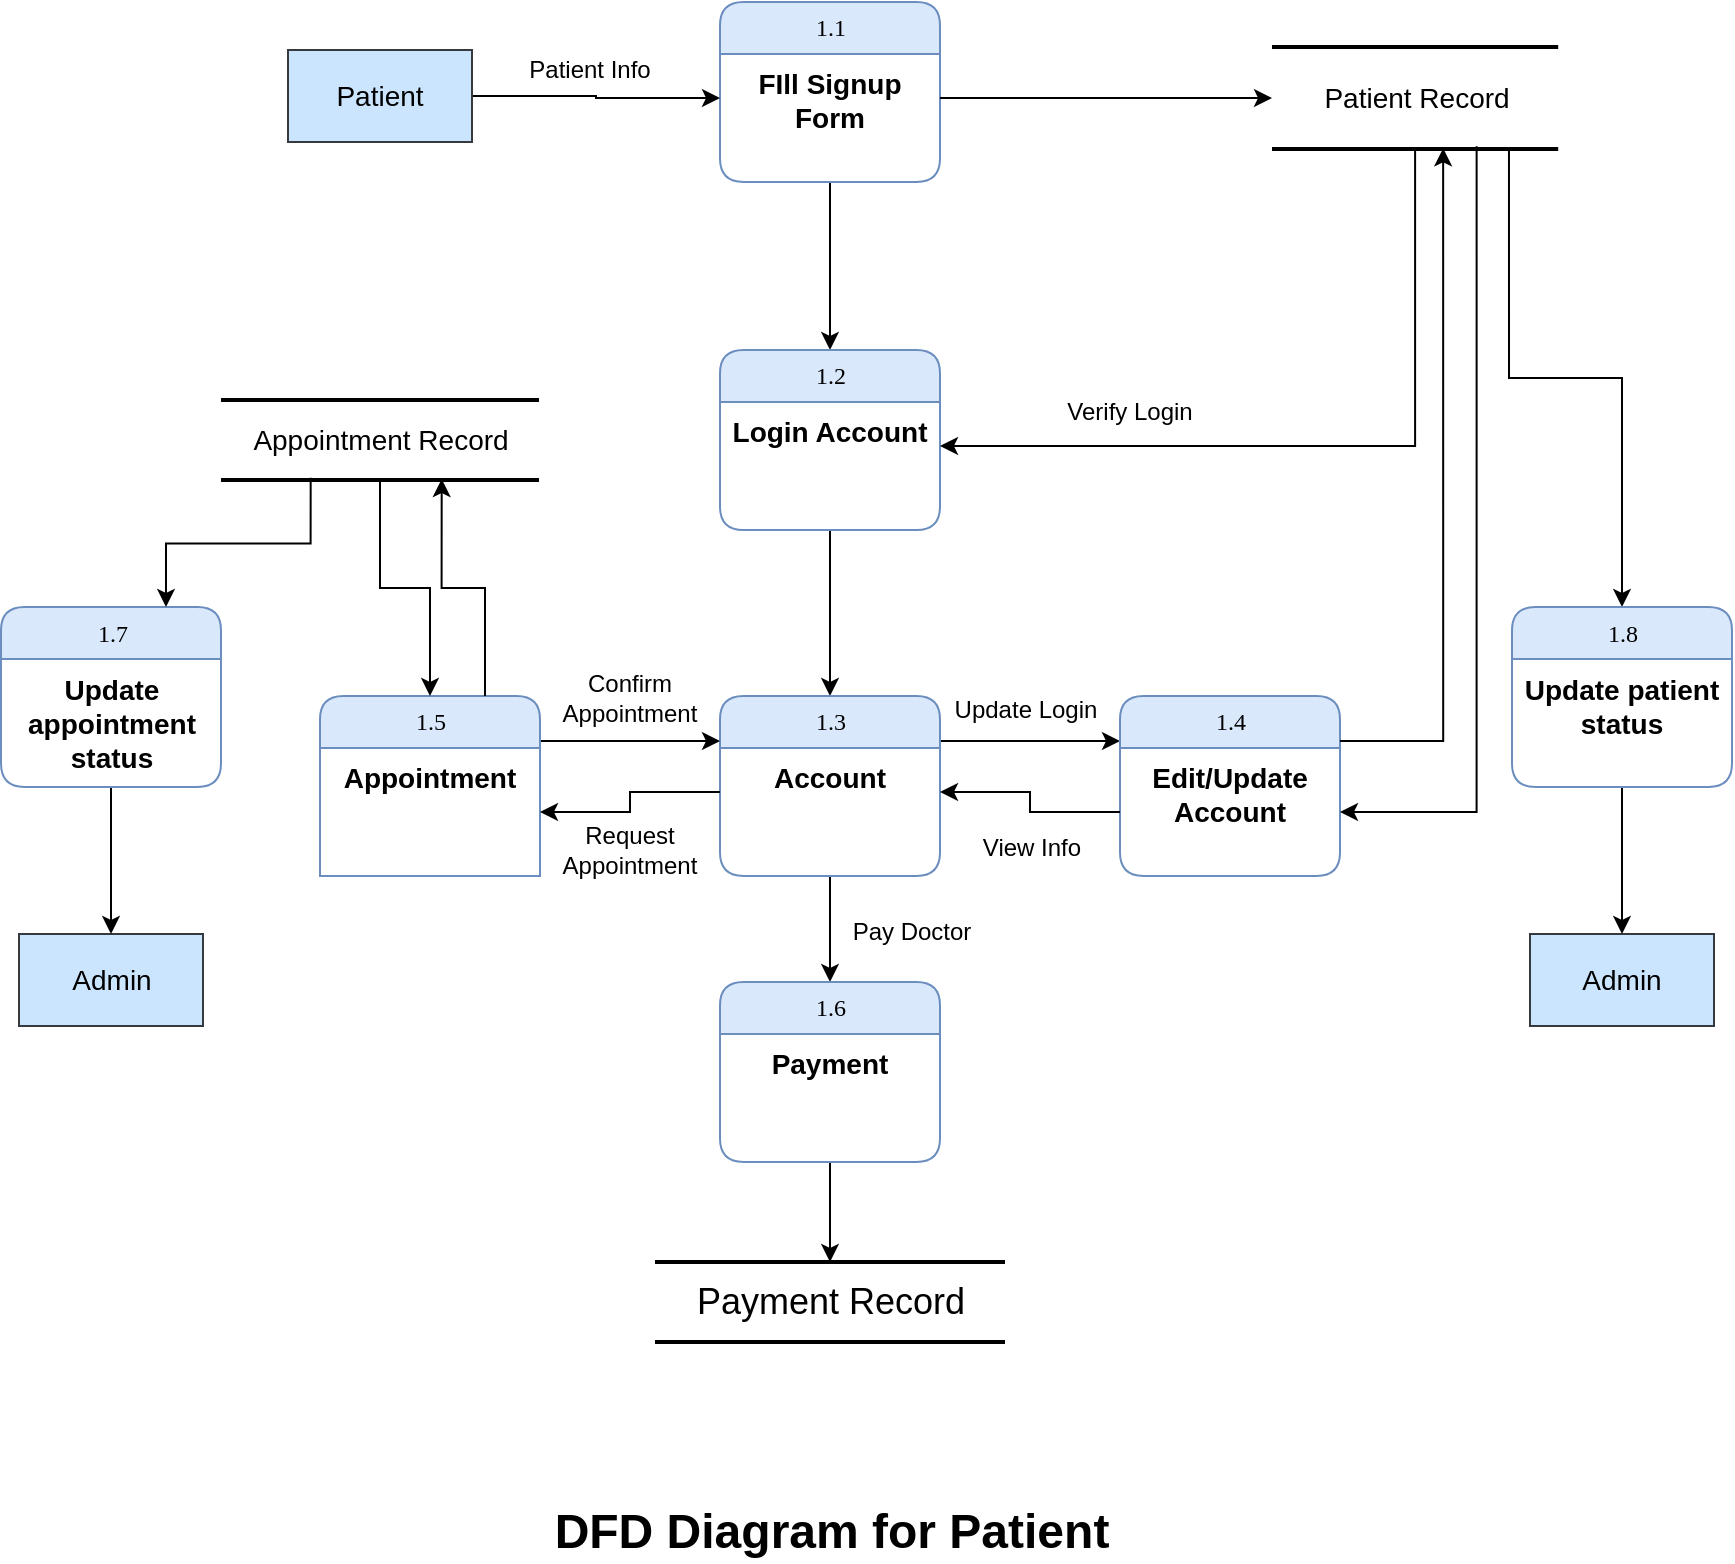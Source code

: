 <mxfile version="23.0.1" type="device" pages="2">
  <diagram name="Page-1" id="b520641d-4fe3-3701-9064-5fc419738815">
    <mxGraphModel dx="989" dy="1276" grid="1" gridSize="10" guides="1" tooltips="1" connect="1" arrows="1" fold="1" page="1" pageScale="1" pageWidth="1100" pageHeight="850" background="none" math="0" shadow="0">
      <root>
        <mxCell id="0" />
        <mxCell id="1" parent="0" />
        <mxCell id="BUxcxvhgxLQ51h7OhQjl-6" style="edgeStyle=orthogonalEdgeStyle;rounded=0;orthogonalLoop=1;jettySize=auto;html=1;exitX=0.5;exitY=1;exitDx=0;exitDy=0;" edge="1" parent="1" source="21ea969265ad0168-6" target="BUxcxvhgxLQ51h7OhQjl-3">
          <mxGeometry relative="1" as="geometry" />
        </mxCell>
        <mxCell id="21ea969265ad0168-6" value="1.1" style="swimlane;html=1;fontStyle=0;childLayout=stackLayout;horizontal=1;startSize=26;horizontalStack=0;resizeParent=1;resizeLast=0;collapsible=1;marginBottom=0;swimlaneFillColor=#ffffff;align=center;rounded=1;shadow=0;comic=0;labelBackgroundColor=none;strokeWidth=1;fontFamily=Verdana;fontSize=12;fillColor=#dae8fc;strokeColor=#6c8ebf;" parent="1" vertex="1">
          <mxGeometry x="474" y="50" width="110" height="90" as="geometry" />
        </mxCell>
        <mxCell id="21ea969265ad0168-8" value="&lt;b&gt;&lt;font style=&quot;font-size: 14px;&quot;&gt;FIll Signup Form&lt;/font&gt;&lt;/b&gt;" style="text;html=1;strokeColor=none;fillColor=none;spacingLeft=4;spacingRight=4;whiteSpace=wrap;overflow=hidden;rotatable=0;points=[[0,0.5],[1,0.5]];portConstraint=eastwest;align=center;" parent="21ea969265ad0168-6" vertex="1">
          <mxGeometry y="26" width="110" height="44" as="geometry" />
        </mxCell>
        <mxCell id="21ea969265ad0168-30" value="&lt;font face=&quot;Helvetica&quot; style=&quot;font-size: 14px;&quot;&gt;Patient Record&lt;/font&gt;" style="html=1;rounded=0;shadow=0;comic=0;labelBackgroundColor=none;strokeWidth=2;fontFamily=Verdana;fontSize=12;align=center;shape=mxgraph.ios7ui.horLines;" parent="1" vertex="1">
          <mxGeometry x="750" y="72.5" width="143.1" height="51" as="geometry" />
        </mxCell>
        <mxCell id="BUxcxvhgxLQ51h7OhQjl-2" style="edgeStyle=orthogonalEdgeStyle;rounded=0;orthogonalLoop=1;jettySize=auto;html=1;exitX=1;exitY=0.5;exitDx=0;exitDy=0;" edge="1" parent="1" source="BUxcxvhgxLQ51h7OhQjl-1" target="21ea969265ad0168-8">
          <mxGeometry relative="1" as="geometry" />
        </mxCell>
        <mxCell id="BUxcxvhgxLQ51h7OhQjl-1" value="&lt;font style=&quot;font-size: 14px;&quot;&gt;Patient&lt;/font&gt;" style="rounded=0;whiteSpace=wrap;html=1;fillColor=#cce5ff;strokeColor=#36393d;" vertex="1" parent="1">
          <mxGeometry x="258" y="74" width="92" height="46" as="geometry" />
        </mxCell>
        <mxCell id="BUxcxvhgxLQ51h7OhQjl-13" style="edgeStyle=orthogonalEdgeStyle;rounded=0;orthogonalLoop=1;jettySize=auto;html=1;" edge="1" parent="1" source="BUxcxvhgxLQ51h7OhQjl-3" target="BUxcxvhgxLQ51h7OhQjl-10">
          <mxGeometry relative="1" as="geometry" />
        </mxCell>
        <mxCell id="BUxcxvhgxLQ51h7OhQjl-3" value="1.2" style="swimlane;html=1;fontStyle=0;childLayout=stackLayout;horizontal=1;startSize=26;horizontalStack=0;resizeParent=1;resizeLast=0;collapsible=1;marginBottom=0;swimlaneFillColor=#ffffff;align=center;rounded=1;shadow=0;comic=0;labelBackgroundColor=none;strokeWidth=1;fontFamily=Verdana;fontSize=12;fillColor=#dae8fc;strokeColor=#6c8ebf;" vertex="1" parent="1">
          <mxGeometry x="474" y="224" width="110" height="90" as="geometry" />
        </mxCell>
        <mxCell id="BUxcxvhgxLQ51h7OhQjl-4" value="&lt;span style=&quot;font-size: 14px;&quot;&gt;&lt;b&gt;Login Account&lt;/b&gt;&lt;/span&gt;" style="text;html=1;strokeColor=none;fillColor=none;spacingLeft=4;spacingRight=4;whiteSpace=wrap;overflow=hidden;rotatable=0;points=[[0,0.5],[1,0.5]];portConstraint=eastwest;align=center;" vertex="1" parent="BUxcxvhgxLQ51h7OhQjl-3">
          <mxGeometry y="26" width="110" height="44" as="geometry" />
        </mxCell>
        <mxCell id="BUxcxvhgxLQ51h7OhQjl-8" style="edgeStyle=orthogonalEdgeStyle;rounded=0;orthogonalLoop=1;jettySize=auto;html=1;exitX=1;exitY=0.5;exitDx=0;exitDy=0;" edge="1" parent="1" source="21ea969265ad0168-8" target="21ea969265ad0168-30">
          <mxGeometry relative="1" as="geometry" />
        </mxCell>
        <mxCell id="BUxcxvhgxLQ51h7OhQjl-21" style="edgeStyle=orthogonalEdgeStyle;rounded=0;orthogonalLoop=1;jettySize=auto;html=1;exitX=1;exitY=0.25;exitDx=0;exitDy=0;entryX=0;entryY=0.25;entryDx=0;entryDy=0;" edge="1" parent="1" source="BUxcxvhgxLQ51h7OhQjl-10" target="BUxcxvhgxLQ51h7OhQjl-14">
          <mxGeometry relative="1" as="geometry" />
        </mxCell>
        <mxCell id="BUxcxvhgxLQ51h7OhQjl-39" style="edgeStyle=orthogonalEdgeStyle;rounded=0;orthogonalLoop=1;jettySize=auto;html=1;exitX=0.5;exitY=1;exitDx=0;exitDy=0;" edge="1" parent="1" source="BUxcxvhgxLQ51h7OhQjl-10" target="BUxcxvhgxLQ51h7OhQjl-36">
          <mxGeometry relative="1" as="geometry" />
        </mxCell>
        <mxCell id="BUxcxvhgxLQ51h7OhQjl-10" value="1.3" style="swimlane;html=1;fontStyle=0;childLayout=stackLayout;horizontal=1;startSize=26;horizontalStack=0;resizeParent=1;resizeLast=0;collapsible=1;marginBottom=0;swimlaneFillColor=#ffffff;align=center;rounded=1;shadow=0;comic=0;labelBackgroundColor=none;strokeWidth=1;fontFamily=Verdana;fontSize=12;fillColor=#dae8fc;strokeColor=#6c8ebf;" vertex="1" parent="1">
          <mxGeometry x="474" y="397" width="110" height="90" as="geometry" />
        </mxCell>
        <mxCell id="BUxcxvhgxLQ51h7OhQjl-11" value="&lt;span style=&quot;font-size: 14px;&quot;&gt;&lt;b&gt;Account&lt;/b&gt;&lt;/span&gt;" style="text;html=1;strokeColor=none;fillColor=none;spacingLeft=4;spacingRight=4;whiteSpace=wrap;overflow=hidden;rotatable=0;points=[[0,0.5],[1,0.5]];portConstraint=eastwest;align=center;" vertex="1" parent="BUxcxvhgxLQ51h7OhQjl-10">
          <mxGeometry y="26" width="110" height="44" as="geometry" />
        </mxCell>
        <mxCell id="BUxcxvhgxLQ51h7OhQjl-12" value="&lt;font style=&quot;font-size: 14px;&quot;&gt;Admin&lt;/font&gt;" style="rounded=0;whiteSpace=wrap;html=1;fillColor=#cce5ff;strokeColor=#36393d;" vertex="1" parent="1">
          <mxGeometry x="879" y="516" width="92" height="46" as="geometry" />
        </mxCell>
        <mxCell id="BUxcxvhgxLQ51h7OhQjl-14" value="1.4" style="swimlane;html=1;fontStyle=0;childLayout=stackLayout;horizontal=1;startSize=26;horizontalStack=0;resizeParent=1;resizeLast=0;collapsible=1;marginBottom=0;swimlaneFillColor=#ffffff;align=center;rounded=1;shadow=0;comic=0;labelBackgroundColor=none;strokeWidth=1;fontFamily=Verdana;fontSize=12;fillColor=#dae8fc;strokeColor=#6c8ebf;" vertex="1" parent="1">
          <mxGeometry x="674" y="397" width="110" height="90" as="geometry" />
        </mxCell>
        <mxCell id="BUxcxvhgxLQ51h7OhQjl-15" value="&lt;span style=&quot;font-size: 14px;&quot;&gt;&lt;b&gt;Edit/Update&lt;br&gt;Account&lt;br&gt;&lt;/b&gt;&lt;/span&gt;" style="text;html=1;strokeColor=none;fillColor=none;spacingLeft=4;spacingRight=4;whiteSpace=wrap;overflow=hidden;rotatable=0;points=[[0,0.5],[1,0.5]];portConstraint=eastwest;align=center;" vertex="1" parent="BUxcxvhgxLQ51h7OhQjl-14">
          <mxGeometry y="26" width="110" height="64" as="geometry" />
        </mxCell>
        <mxCell id="BUxcxvhgxLQ51h7OhQjl-22" style="edgeStyle=orthogonalEdgeStyle;rounded=0;orthogonalLoop=1;jettySize=auto;html=1;exitX=0;exitY=0.5;exitDx=0;exitDy=0;entryX=1;entryY=0.5;entryDx=0;entryDy=0;" edge="1" parent="1" source="BUxcxvhgxLQ51h7OhQjl-15" target="BUxcxvhgxLQ51h7OhQjl-11">
          <mxGeometry relative="1" as="geometry" />
        </mxCell>
        <mxCell id="BUxcxvhgxLQ51h7OhQjl-9" style="edgeStyle=orthogonalEdgeStyle;rounded=0;orthogonalLoop=1;jettySize=auto;html=1;entryX=1;entryY=0.5;entryDx=0;entryDy=0;" edge="1" parent="1" source="21ea969265ad0168-30" target="BUxcxvhgxLQ51h7OhQjl-4">
          <mxGeometry relative="1" as="geometry" />
        </mxCell>
        <mxCell id="BUxcxvhgxLQ51h7OhQjl-23" style="edgeStyle=orthogonalEdgeStyle;rounded=0;orthogonalLoop=1;jettySize=auto;html=1;exitX=1;exitY=0.25;exitDx=0;exitDy=0;entryX=0.598;entryY=0.993;entryDx=0;entryDy=0;entryPerimeter=0;" edge="1" parent="1" source="BUxcxvhgxLQ51h7OhQjl-14" target="21ea969265ad0168-30">
          <mxGeometry relative="1" as="geometry" />
        </mxCell>
        <mxCell id="BUxcxvhgxLQ51h7OhQjl-25" style="edgeStyle=orthogonalEdgeStyle;rounded=0;orthogonalLoop=1;jettySize=auto;html=1;exitX=0.715;exitY=0.973;exitDx=0;exitDy=0;exitPerimeter=0;" edge="1" parent="1" source="21ea969265ad0168-30" target="BUxcxvhgxLQ51h7OhQjl-15">
          <mxGeometry relative="1" as="geometry" />
        </mxCell>
        <mxCell id="BUxcxvhgxLQ51h7OhQjl-28" style="edgeStyle=orthogonalEdgeStyle;rounded=0;orthogonalLoop=1;jettySize=auto;html=1;exitX=1;exitY=0.25;exitDx=0;exitDy=0;entryX=0;entryY=0.25;entryDx=0;entryDy=0;" edge="1" parent="1" source="BUxcxvhgxLQ51h7OhQjl-26" target="BUxcxvhgxLQ51h7OhQjl-10">
          <mxGeometry relative="1" as="geometry" />
        </mxCell>
        <mxCell id="BUxcxvhgxLQ51h7OhQjl-26" value="1.5" style="swimlane;html=1;fontStyle=0;childLayout=stackLayout;horizontal=1;startSize=26;horizontalStack=0;resizeParent=1;resizeLast=0;collapsible=1;marginBottom=0;swimlaneFillColor=#ffffff;align=center;rounded=1;shadow=0;comic=0;labelBackgroundColor=none;strokeWidth=1;fontFamily=Verdana;fontSize=12;fillColor=#dae8fc;strokeColor=#6c8ebf;" vertex="1" parent="1">
          <mxGeometry x="274" y="397" width="110" height="90" as="geometry" />
        </mxCell>
        <mxCell id="BUxcxvhgxLQ51h7OhQjl-27" value="&lt;span style=&quot;font-size: 14px;&quot;&gt;&lt;b&gt;Appointment&lt;br&gt;&lt;/b&gt;&lt;/span&gt;" style="text;html=1;spacingLeft=4;spacingRight=4;whiteSpace=wrap;overflow=hidden;rotatable=0;points=[[0,0.5],[1,0.5]];portConstraint=eastwest;align=center;fillColor=#FFFFFF;strokeColor=#6c8ebf;" vertex="1" parent="BUxcxvhgxLQ51h7OhQjl-26">
          <mxGeometry y="26" width="110" height="64" as="geometry" />
        </mxCell>
        <mxCell id="BUxcxvhgxLQ51h7OhQjl-30" style="edgeStyle=orthogonalEdgeStyle;rounded=0;orthogonalLoop=1;jettySize=auto;html=1;" edge="1" parent="1" source="BUxcxvhgxLQ51h7OhQjl-11" target="BUxcxvhgxLQ51h7OhQjl-27">
          <mxGeometry relative="1" as="geometry" />
        </mxCell>
        <mxCell id="BUxcxvhgxLQ51h7OhQjl-33" style="edgeStyle=orthogonalEdgeStyle;rounded=0;orthogonalLoop=1;jettySize=auto;html=1;entryX=0.5;entryY=0;entryDx=0;entryDy=0;" edge="1" parent="1" source="BUxcxvhgxLQ51h7OhQjl-31" target="BUxcxvhgxLQ51h7OhQjl-26">
          <mxGeometry relative="1" as="geometry" />
        </mxCell>
        <mxCell id="BUxcxvhgxLQ51h7OhQjl-31" value="&lt;font face=&quot;Helvetica&quot; style=&quot;font-size: 14px;&quot;&gt;Appointment Record&lt;/font&gt;" style="html=1;rounded=0;shadow=0;comic=0;labelBackgroundColor=none;strokeWidth=2;fontFamily=Verdana;fontSize=12;align=center;shape=mxgraph.ios7ui.horLines;" vertex="1" parent="1">
          <mxGeometry x="224.5" y="249" width="159" height="40" as="geometry" />
        </mxCell>
        <mxCell id="BUxcxvhgxLQ51h7OhQjl-32" style="edgeStyle=orthogonalEdgeStyle;rounded=0;orthogonalLoop=1;jettySize=auto;html=1;exitX=0.75;exitY=0;exitDx=0;exitDy=0;entryX=0.694;entryY=0.988;entryDx=0;entryDy=0;entryPerimeter=0;" edge="1" parent="1" source="BUxcxvhgxLQ51h7OhQjl-26" target="BUxcxvhgxLQ51h7OhQjl-31">
          <mxGeometry relative="1" as="geometry" />
        </mxCell>
        <mxCell id="BUxcxvhgxLQ51h7OhQjl-34" value="&lt;font style=&quot;font-size: 14px;&quot;&gt;Admin&lt;/font&gt;" style="rounded=0;whiteSpace=wrap;html=1;fillColor=#cce5ff;strokeColor=#36393d;" vertex="1" parent="1">
          <mxGeometry x="123.5" y="516" width="92" height="46" as="geometry" />
        </mxCell>
        <mxCell id="BUxcxvhgxLQ51h7OhQjl-41" style="edgeStyle=orthogonalEdgeStyle;rounded=0;orthogonalLoop=1;jettySize=auto;html=1;" edge="1" parent="1" source="BUxcxvhgxLQ51h7OhQjl-36" target="BUxcxvhgxLQ51h7OhQjl-40">
          <mxGeometry relative="1" as="geometry" />
        </mxCell>
        <mxCell id="BUxcxvhgxLQ51h7OhQjl-36" value="1.6" style="swimlane;html=1;fontStyle=0;childLayout=stackLayout;horizontal=1;startSize=26;horizontalStack=0;resizeParent=1;resizeLast=0;collapsible=1;marginBottom=0;swimlaneFillColor=#ffffff;align=center;rounded=1;shadow=0;comic=0;labelBackgroundColor=none;strokeWidth=1;fontFamily=Verdana;fontSize=12;fillColor=#dae8fc;strokeColor=#6c8ebf;" vertex="1" parent="1">
          <mxGeometry x="474" y="540" width="110" height="90" as="geometry" />
        </mxCell>
        <mxCell id="BUxcxvhgxLQ51h7OhQjl-37" value="&lt;span style=&quot;font-size: 14px;&quot;&gt;&lt;b&gt;Payment&lt;br&gt;&lt;/b&gt;&lt;/span&gt;" style="text;html=1;strokeColor=none;fillColor=none;spacingLeft=4;spacingRight=4;whiteSpace=wrap;overflow=hidden;rotatable=0;points=[[0,0.5],[1,0.5]];portConstraint=eastwest;align=center;" vertex="1" parent="BUxcxvhgxLQ51h7OhQjl-36">
          <mxGeometry y="26" width="110" height="34" as="geometry" />
        </mxCell>
        <mxCell id="BUxcxvhgxLQ51h7OhQjl-40" value="&lt;font face=&quot;Helvetica&quot; style=&quot;font-size: 18px;&quot;&gt;Payment Record&lt;/font&gt;" style="html=1;rounded=0;shadow=0;comic=0;labelBackgroundColor=none;strokeWidth=2;fontFamily=Verdana;fontSize=12;align=center;shape=mxgraph.ios7ui.horLines;" vertex="1" parent="1">
          <mxGeometry x="441.5" y="680" width="175" height="40" as="geometry" />
        </mxCell>
        <mxCell id="BUxcxvhgxLQ51h7OhQjl-42" value="Patient Info" style="text;html=1;strokeColor=none;fillColor=none;align=center;verticalAlign=middle;whiteSpace=wrap;rounded=0;" vertex="1" parent="1">
          <mxGeometry x="369" y="69" width="80" height="30" as="geometry" />
        </mxCell>
        <mxCell id="BUxcxvhgxLQ51h7OhQjl-43" value="Verify Login" style="text;html=1;strokeColor=none;fillColor=none;align=center;verticalAlign=middle;whiteSpace=wrap;rounded=0;" vertex="1" parent="1">
          <mxGeometry x="639" y="240" width="80" height="30" as="geometry" />
        </mxCell>
        <mxCell id="BUxcxvhgxLQ51h7OhQjl-44" value="Update Login" style="text;html=1;strokeColor=none;fillColor=none;align=center;verticalAlign=middle;whiteSpace=wrap;rounded=0;" vertex="1" parent="1">
          <mxGeometry x="587" y="389" width="80" height="30" as="geometry" />
        </mxCell>
        <mxCell id="BUxcxvhgxLQ51h7OhQjl-45" value="View Info" style="text;html=1;strokeColor=none;fillColor=none;align=center;verticalAlign=middle;whiteSpace=wrap;rounded=0;" vertex="1" parent="1">
          <mxGeometry x="590" y="458" width="80" height="30" as="geometry" />
        </mxCell>
        <mxCell id="BUxcxvhgxLQ51h7OhQjl-46" value="Request&lt;br&gt;Appointment" style="text;html=1;strokeColor=none;fillColor=none;align=center;verticalAlign=middle;whiteSpace=wrap;rounded=0;" vertex="1" parent="1">
          <mxGeometry x="389" y="459" width="80" height="29" as="geometry" />
        </mxCell>
        <mxCell id="BUxcxvhgxLQ51h7OhQjl-47" value="Confirm&lt;br&gt;Appointment" style="text;html=1;strokeColor=none;fillColor=none;align=center;verticalAlign=middle;whiteSpace=wrap;rounded=0;" vertex="1" parent="1">
          <mxGeometry x="389" y="383" width="80" height="29" as="geometry" />
        </mxCell>
        <mxCell id="BUxcxvhgxLQ51h7OhQjl-48" value="Pay Doctor" style="text;html=1;strokeColor=none;fillColor=none;align=center;verticalAlign=middle;whiteSpace=wrap;rounded=0;" vertex="1" parent="1">
          <mxGeometry x="530" y="500" width="80" height="29" as="geometry" />
        </mxCell>
        <mxCell id="BUxcxvhgxLQ51h7OhQjl-49" value="&lt;font style=&quot;font-size: 24px;&quot;&gt;&lt;b style=&quot;&quot;&gt;DFD Diagram for Patient&lt;/b&gt;&lt;/font&gt;" style="text;html=1;strokeColor=none;fillColor=none;align=center;verticalAlign=middle;whiteSpace=wrap;rounded=0;" vertex="1" parent="1">
          <mxGeometry x="390" y="800" width="280" height="30" as="geometry" />
        </mxCell>
        <mxCell id="BUxcxvhgxLQ51h7OhQjl-53" style="edgeStyle=orthogonalEdgeStyle;rounded=0;orthogonalLoop=1;jettySize=auto;html=1;entryX=0.5;entryY=0;entryDx=0;entryDy=0;" edge="1" parent="1" source="BUxcxvhgxLQ51h7OhQjl-50" target="BUxcxvhgxLQ51h7OhQjl-34">
          <mxGeometry relative="1" as="geometry" />
        </mxCell>
        <mxCell id="BUxcxvhgxLQ51h7OhQjl-50" value="1.7" style="swimlane;html=1;fontStyle=0;childLayout=stackLayout;horizontal=1;startSize=26;horizontalStack=0;resizeParent=1;resizeLast=0;collapsible=1;marginBottom=0;swimlaneFillColor=#ffffff;align=center;rounded=1;shadow=0;comic=0;labelBackgroundColor=none;strokeWidth=1;fontFamily=Verdana;fontSize=12;fillColor=#dae8fc;strokeColor=#6c8ebf;" vertex="1" parent="1">
          <mxGeometry x="114.5" y="352.5" width="110" height="90" as="geometry" />
        </mxCell>
        <mxCell id="BUxcxvhgxLQ51h7OhQjl-51" value="&lt;span style=&quot;font-size: 14px;&quot;&gt;&lt;b&gt;Update appointment status&lt;br&gt;&lt;/b&gt;&lt;/span&gt;" style="text;html=1;strokeColor=none;fillColor=none;spacingLeft=4;spacingRight=4;whiteSpace=wrap;overflow=hidden;rotatable=0;points=[[0,0.5],[1,0.5]];portConstraint=eastwest;align=center;" vertex="1" parent="BUxcxvhgxLQ51h7OhQjl-50">
          <mxGeometry y="26" width="110" height="54" as="geometry" />
        </mxCell>
        <mxCell id="BUxcxvhgxLQ51h7OhQjl-52" style="edgeStyle=orthogonalEdgeStyle;rounded=0;orthogonalLoop=1;jettySize=auto;html=1;exitX=0.282;exitY=0.971;exitDx=0;exitDy=0;entryX=0.75;entryY=0;entryDx=0;entryDy=0;exitPerimeter=0;" edge="1" parent="1" source="BUxcxvhgxLQ51h7OhQjl-31" target="BUxcxvhgxLQ51h7OhQjl-50">
          <mxGeometry relative="1" as="geometry" />
        </mxCell>
        <mxCell id="BUxcxvhgxLQ51h7OhQjl-56" value="" style="edgeStyle=orthogonalEdgeStyle;rounded=0;orthogonalLoop=1;jettySize=auto;html=1;exitX=0.828;exitY=1.001;exitDx=0;exitDy=0;exitPerimeter=0;" edge="1" parent="1" source="21ea969265ad0168-30" target="BUxcxvhgxLQ51h7OhQjl-54">
          <mxGeometry relative="1" as="geometry">
            <mxPoint x="868" y="124" as="sourcePoint" />
            <mxPoint x="895" y="516" as="targetPoint" />
          </mxGeometry>
        </mxCell>
        <mxCell id="BUxcxvhgxLQ51h7OhQjl-57" style="edgeStyle=orthogonalEdgeStyle;rounded=0;orthogonalLoop=1;jettySize=auto;html=1;entryX=0.5;entryY=0;entryDx=0;entryDy=0;" edge="1" parent="1" source="BUxcxvhgxLQ51h7OhQjl-54" target="BUxcxvhgxLQ51h7OhQjl-12">
          <mxGeometry relative="1" as="geometry" />
        </mxCell>
        <mxCell id="BUxcxvhgxLQ51h7OhQjl-54" value="1.8" style="swimlane;html=1;fontStyle=0;childLayout=stackLayout;horizontal=1;startSize=26;horizontalStack=0;resizeParent=1;resizeLast=0;collapsible=1;marginBottom=0;swimlaneFillColor=#ffffff;align=center;rounded=1;shadow=0;comic=0;labelBackgroundColor=none;strokeWidth=1;fontFamily=Verdana;fontSize=12;fillColor=#dae8fc;strokeColor=#6c8ebf;" vertex="1" parent="1">
          <mxGeometry x="870" y="352.5" width="110" height="90" as="geometry" />
        </mxCell>
        <mxCell id="BUxcxvhgxLQ51h7OhQjl-55" value="&lt;span style=&quot;font-size: 14px;&quot;&gt;&lt;b&gt;Update patient status&lt;br&gt;&lt;/b&gt;&lt;/span&gt;" style="text;html=1;strokeColor=none;fillColor=none;spacingLeft=4;spacingRight=4;whiteSpace=wrap;overflow=hidden;rotatable=0;points=[[0,0.5],[1,0.5]];portConstraint=eastwest;align=center;" vertex="1" parent="BUxcxvhgxLQ51h7OhQjl-54">
          <mxGeometry y="26" width="110" height="54" as="geometry" />
        </mxCell>
      </root>
    </mxGraphModel>
  </diagram>
  <diagram id="jU0u2yFOS1s0FVs4eJQr" name="Page-2">
    <mxGraphModel dx="1370" dy="1148" grid="1" gridSize="10" guides="1" tooltips="1" connect="1" arrows="1" fold="1" page="1" pageScale="1" pageWidth="1100" pageHeight="850" math="0" shadow="0">
      <root>
        <mxCell id="0" />
        <mxCell id="1" parent="0" />
        <mxCell id="prlREoOOM4LnNE4nV9ip-1" style="edgeStyle=orthogonalEdgeStyle;rounded=0;orthogonalLoop=1;jettySize=auto;html=1;exitX=0.5;exitY=1;exitDx=0;exitDy=0;" edge="1" parent="1" source="prlREoOOM4LnNE4nV9ip-2" target="prlREoOOM4LnNE4nV9ip-8">
          <mxGeometry relative="1" as="geometry" />
        </mxCell>
        <mxCell id="prlREoOOM4LnNE4nV9ip-2" value="1.1" style="swimlane;html=1;fontStyle=0;childLayout=stackLayout;horizontal=1;startSize=26;fillColor=#dae8fc;horizontalStack=0;resizeParent=1;resizeLast=0;collapsible=1;marginBottom=0;swimlaneFillColor=#ffffff;align=center;rounded=1;shadow=0;comic=0;labelBackgroundColor=none;strokeWidth=1;fontFamily=Verdana;fontSize=12;strokeColor=#6c8ebf;" vertex="1" parent="1">
          <mxGeometry x="474" y="50" width="110" height="90" as="geometry" />
        </mxCell>
        <mxCell id="prlREoOOM4LnNE4nV9ip-3" value="&lt;b&gt;&lt;font style=&quot;font-size: 14px;&quot;&gt;FIll Signup Form&lt;/font&gt;&lt;/b&gt;" style="text;html=1;strokeColor=none;fillColor=none;spacingLeft=4;spacingRight=4;whiteSpace=wrap;overflow=hidden;rotatable=0;points=[[0,0.5],[1,0.5]];portConstraint=eastwest;align=center;" vertex="1" parent="prlREoOOM4LnNE4nV9ip-2">
          <mxGeometry y="26" width="110" height="44" as="geometry" />
        </mxCell>
        <mxCell id="prlREoOOM4LnNE4nV9ip-4" value="&lt;font face=&quot;Helvetica&quot; style=&quot;font-size: 14px;&quot;&gt;Doctor Record&lt;/font&gt;" style="html=1;rounded=0;shadow=0;comic=0;labelBackgroundColor=none;strokeWidth=2;fontFamily=Verdana;fontSize=12;align=center;shape=mxgraph.ios7ui.horLines;" vertex="1" parent="1">
          <mxGeometry x="750" y="72.5" width="143.1" height="51" as="geometry" />
        </mxCell>
        <mxCell id="prlREoOOM4LnNE4nV9ip-5" style="edgeStyle=orthogonalEdgeStyle;rounded=0;orthogonalLoop=1;jettySize=auto;html=1;exitX=1;exitY=0.5;exitDx=0;exitDy=0;" edge="1" parent="1" source="prlREoOOM4LnNE4nV9ip-6" target="prlREoOOM4LnNE4nV9ip-3">
          <mxGeometry relative="1" as="geometry" />
        </mxCell>
        <mxCell id="prlREoOOM4LnNE4nV9ip-6" value="&lt;font style=&quot;font-size: 14px;&quot;&gt;Doctor&lt;/font&gt;" style="rounded=0;whiteSpace=wrap;html=1;fillColor=#cce5ff;strokeColor=#36393d;" vertex="1" parent="1">
          <mxGeometry x="258" y="74" width="92" height="46" as="geometry" />
        </mxCell>
        <mxCell id="prlREoOOM4LnNE4nV9ip-7" style="edgeStyle=orthogonalEdgeStyle;rounded=0;orthogonalLoop=1;jettySize=auto;html=1;" edge="1" parent="1" source="prlREoOOM4LnNE4nV9ip-8" target="prlREoOOM4LnNE4nV9ip-13">
          <mxGeometry relative="1" as="geometry" />
        </mxCell>
        <mxCell id="prlREoOOM4LnNE4nV9ip-8" value="1.2" style="swimlane;html=1;fontStyle=0;childLayout=stackLayout;horizontal=1;startSize=26;fillColor=#dae8fc;horizontalStack=0;resizeParent=1;resizeLast=0;collapsible=1;marginBottom=0;swimlaneFillColor=#ffffff;align=center;rounded=1;shadow=0;comic=0;labelBackgroundColor=none;strokeWidth=1;fontFamily=Verdana;fontSize=12;strokeColor=#6c8ebf;" vertex="1" parent="1">
          <mxGeometry x="474" y="224" width="110" height="90" as="geometry" />
        </mxCell>
        <mxCell id="prlREoOOM4LnNE4nV9ip-9" value="&lt;span style=&quot;font-size: 14px;&quot;&gt;&lt;b&gt;Login Account&lt;/b&gt;&lt;/span&gt;" style="text;html=1;strokeColor=none;fillColor=none;spacingLeft=4;spacingRight=4;whiteSpace=wrap;overflow=hidden;rotatable=0;points=[[0,0.5],[1,0.5]];portConstraint=eastwest;align=center;" vertex="1" parent="prlREoOOM4LnNE4nV9ip-8">
          <mxGeometry y="26" width="110" height="44" as="geometry" />
        </mxCell>
        <mxCell id="prlREoOOM4LnNE4nV9ip-10" style="edgeStyle=orthogonalEdgeStyle;rounded=0;orthogonalLoop=1;jettySize=auto;html=1;exitX=1;exitY=0.5;exitDx=0;exitDy=0;" edge="1" parent="1" source="prlREoOOM4LnNE4nV9ip-3" target="prlREoOOM4LnNE4nV9ip-4">
          <mxGeometry relative="1" as="geometry" />
        </mxCell>
        <mxCell id="prlREoOOM4LnNE4nV9ip-11" style="edgeStyle=orthogonalEdgeStyle;rounded=0;orthogonalLoop=1;jettySize=auto;html=1;exitX=1;exitY=0.25;exitDx=0;exitDy=0;entryX=0;entryY=0.25;entryDx=0;entryDy=0;" edge="1" parent="1" source="prlREoOOM4LnNE4nV9ip-13" target="prlREoOOM4LnNE4nV9ip-16">
          <mxGeometry relative="1" as="geometry" />
        </mxCell>
        <mxCell id="prlREoOOM4LnNE4nV9ip-13" value="1.3" style="swimlane;html=1;fontStyle=0;childLayout=stackLayout;horizontal=1;startSize=26;fillColor=#dae8fc;horizontalStack=0;resizeParent=1;resizeLast=0;collapsible=1;marginBottom=0;swimlaneFillColor=#ffffff;align=center;rounded=1;shadow=0;comic=0;labelBackgroundColor=none;strokeWidth=1;fontFamily=Verdana;fontSize=12;strokeColor=#6c8ebf;" vertex="1" parent="1">
          <mxGeometry x="474" y="397" width="110" height="90" as="geometry" />
        </mxCell>
        <mxCell id="prlREoOOM4LnNE4nV9ip-14" value="&lt;span style=&quot;font-size: 14px;&quot;&gt;&lt;b&gt;Account&lt;/b&gt;&lt;/span&gt;" style="text;html=1;strokeColor=none;fillColor=none;spacingLeft=4;spacingRight=4;whiteSpace=wrap;overflow=hidden;rotatable=0;points=[[0,0.5],[1,0.5]];portConstraint=eastwest;align=center;" vertex="1" parent="prlREoOOM4LnNE4nV9ip-13">
          <mxGeometry y="26" width="110" height="44" as="geometry" />
        </mxCell>
        <mxCell id="prlREoOOM4LnNE4nV9ip-15" value="&lt;font style=&quot;font-size: 14px;&quot;&gt;Admin&lt;/font&gt;" style="rounded=0;whiteSpace=wrap;html=1;fillColor=#cce5ff;strokeColor=#36393d;" vertex="1" parent="1">
          <mxGeometry x="879" y="516" width="92" height="46" as="geometry" />
        </mxCell>
        <mxCell id="prlREoOOM4LnNE4nV9ip-16" value="1.4" style="swimlane;html=1;fontStyle=0;childLayout=stackLayout;horizontal=1;startSize=26;fillColor=#dae8fc;horizontalStack=0;resizeParent=1;resizeLast=0;collapsible=1;marginBottom=0;swimlaneFillColor=#ffffff;align=center;rounded=1;shadow=0;comic=0;labelBackgroundColor=none;strokeWidth=1;fontFamily=Verdana;fontSize=12;strokeColor=#6c8ebf;" vertex="1" parent="1">
          <mxGeometry x="674" y="397" width="110" height="90" as="geometry" />
        </mxCell>
        <mxCell id="prlREoOOM4LnNE4nV9ip-17" value="&lt;span style=&quot;font-size: 14px;&quot;&gt;&lt;b&gt;Edit/Update&lt;br&gt;Account&lt;br&gt;&lt;/b&gt;&lt;/span&gt;" style="text;html=1;strokeColor=#6c8ebf;fillColor=#FFFFFF;spacingLeft=4;spacingRight=4;whiteSpace=wrap;overflow=hidden;rotatable=0;points=[[0,0.5],[1,0.5]];portConstraint=eastwest;align=center;" vertex="1" parent="prlREoOOM4LnNE4nV9ip-16">
          <mxGeometry y="26" width="110" height="64" as="geometry" />
        </mxCell>
        <mxCell id="prlREoOOM4LnNE4nV9ip-18" style="edgeStyle=orthogonalEdgeStyle;rounded=0;orthogonalLoop=1;jettySize=auto;html=1;exitX=0;exitY=0.5;exitDx=0;exitDy=0;entryX=1;entryY=0.5;entryDx=0;entryDy=0;" edge="1" parent="1" source="prlREoOOM4LnNE4nV9ip-17" target="prlREoOOM4LnNE4nV9ip-14">
          <mxGeometry relative="1" as="geometry" />
        </mxCell>
        <mxCell id="prlREoOOM4LnNE4nV9ip-19" style="edgeStyle=orthogonalEdgeStyle;rounded=0;orthogonalLoop=1;jettySize=auto;html=1;entryX=1;entryY=0.5;entryDx=0;entryDy=0;" edge="1" parent="1" source="prlREoOOM4LnNE4nV9ip-4" target="prlREoOOM4LnNE4nV9ip-9">
          <mxGeometry relative="1" as="geometry" />
        </mxCell>
        <mxCell id="prlREoOOM4LnNE4nV9ip-20" style="edgeStyle=orthogonalEdgeStyle;rounded=0;orthogonalLoop=1;jettySize=auto;html=1;exitX=1;exitY=0.25;exitDx=0;exitDy=0;entryX=0.598;entryY=0.993;entryDx=0;entryDy=0;entryPerimeter=0;" edge="1" parent="1" source="prlREoOOM4LnNE4nV9ip-16" target="prlREoOOM4LnNE4nV9ip-4">
          <mxGeometry relative="1" as="geometry" />
        </mxCell>
        <mxCell id="prlREoOOM4LnNE4nV9ip-21" style="edgeStyle=orthogonalEdgeStyle;rounded=0;orthogonalLoop=1;jettySize=auto;html=1;exitX=0.715;exitY=0.973;exitDx=0;exitDy=0;exitPerimeter=0;" edge="1" parent="1" source="prlREoOOM4LnNE4nV9ip-4" target="prlREoOOM4LnNE4nV9ip-17">
          <mxGeometry relative="1" as="geometry" />
        </mxCell>
        <mxCell id="prlREoOOM4LnNE4nV9ip-23" value="1.5" style="swimlane;html=1;fontStyle=0;childLayout=stackLayout;horizontal=1;startSize=26;fillColor=#dae8fc;horizontalStack=0;resizeParent=1;resizeLast=0;collapsible=1;marginBottom=0;swimlaneFillColor=#ffffff;align=center;rounded=1;shadow=0;comic=0;labelBackgroundColor=none;strokeWidth=1;fontFamily=Verdana;fontSize=12;strokeColor=#6c8ebf;" vertex="1" parent="1">
          <mxGeometry x="274" y="397" width="110" height="90" as="geometry" />
        </mxCell>
        <mxCell id="prlREoOOM4LnNE4nV9ip-24" value="&lt;span style=&quot;font-size: 14px;&quot;&gt;&lt;b&gt;Doctor Appointments&lt;br&gt;&lt;/b&gt;&lt;/span&gt;" style="text;html=1;strokeColor=none;fillColor=none;spacingLeft=4;spacingRight=4;whiteSpace=wrap;overflow=hidden;rotatable=0;points=[[0,0.5],[1,0.5]];portConstraint=eastwest;align=center;" vertex="1" parent="prlREoOOM4LnNE4nV9ip-23">
          <mxGeometry y="26" width="110" height="64" as="geometry" />
        </mxCell>
        <mxCell id="prlREoOOM4LnNE4nV9ip-26" style="edgeStyle=orthogonalEdgeStyle;rounded=0;orthogonalLoop=1;jettySize=auto;html=1;entryX=0.5;entryY=0;entryDx=0;entryDy=0;" edge="1" parent="1" source="prlREoOOM4LnNE4nV9ip-27" target="prlREoOOM4LnNE4nV9ip-23">
          <mxGeometry relative="1" as="geometry" />
        </mxCell>
        <mxCell id="prlREoOOM4LnNE4nV9ip-27" value="&lt;font face=&quot;Helvetica&quot; style=&quot;font-size: 14px;&quot;&gt;Appointment Record&lt;/font&gt;" style="html=1;rounded=0;shadow=0;comic=0;labelBackgroundColor=none;strokeWidth=2;fontFamily=Verdana;fontSize=12;align=center;shape=mxgraph.ios7ui.horLines;" vertex="1" parent="1">
          <mxGeometry x="224.5" y="249" width="159" height="40" as="geometry" />
        </mxCell>
        <mxCell id="prlREoOOM4LnNE4nV9ip-29" value="&lt;font style=&quot;font-size: 14px;&quot;&gt;Admin&lt;/font&gt;" style="rounded=0;whiteSpace=wrap;html=1;fillColor=#cce5ff;strokeColor=#36393d;" vertex="1" parent="1">
          <mxGeometry x="123.5" y="516" width="92" height="46" as="geometry" />
        </mxCell>
        <mxCell id="prlREoOOM4LnNE4nV9ip-34" value="Doctor Info" style="text;html=1;strokeColor=none;fillColor=none;align=center;verticalAlign=middle;whiteSpace=wrap;rounded=0;" vertex="1" parent="1">
          <mxGeometry x="369" y="69" width="80" height="30" as="geometry" />
        </mxCell>
        <mxCell id="prlREoOOM4LnNE4nV9ip-35" value="Verify Login" style="text;html=1;strokeColor=none;fillColor=none;align=center;verticalAlign=middle;whiteSpace=wrap;rounded=0;" vertex="1" parent="1">
          <mxGeometry x="639" y="240" width="80" height="30" as="geometry" />
        </mxCell>
        <mxCell id="prlREoOOM4LnNE4nV9ip-36" value="Update info" style="text;html=1;strokeColor=none;fillColor=none;align=center;verticalAlign=middle;whiteSpace=wrap;rounded=0;" vertex="1" parent="1">
          <mxGeometry x="587" y="389" width="80" height="30" as="geometry" />
        </mxCell>
        <mxCell id="prlREoOOM4LnNE4nV9ip-37" value="View Info" style="text;html=1;strokeColor=none;fillColor=none;align=center;verticalAlign=middle;whiteSpace=wrap;rounded=0;" vertex="1" parent="1">
          <mxGeometry x="590" y="458" width="80" height="30" as="geometry" />
        </mxCell>
        <mxCell id="prlREoOOM4LnNE4nV9ip-39" value="View&lt;br&gt;Appointments" style="text;html=1;strokeColor=none;fillColor=none;align=center;verticalAlign=middle;whiteSpace=wrap;rounded=0;" vertex="1" parent="1">
          <mxGeometry x="390" y="461" width="80" height="29" as="geometry" />
        </mxCell>
        <mxCell id="prlREoOOM4LnNE4nV9ip-41" value="&lt;font style=&quot;font-size: 24px;&quot;&gt;&lt;b style=&quot;&quot;&gt;DFD Diagram for Doctor&lt;/b&gt;&lt;/font&gt;" style="text;html=1;strokeColor=none;fillColor=none;align=center;verticalAlign=middle;whiteSpace=wrap;rounded=0;" vertex="1" parent="1">
          <mxGeometry x="410" y="660" width="280" height="30" as="geometry" />
        </mxCell>
        <mxCell id="prlREoOOM4LnNE4nV9ip-42" style="edgeStyle=orthogonalEdgeStyle;rounded=0;orthogonalLoop=1;jettySize=auto;html=1;entryX=0.5;entryY=0;entryDx=0;entryDy=0;" edge="1" parent="1" source="prlREoOOM4LnNE4nV9ip-43" target="prlREoOOM4LnNE4nV9ip-29">
          <mxGeometry relative="1" as="geometry" />
        </mxCell>
        <mxCell id="prlREoOOM4LnNE4nV9ip-43" value="1.7" style="swimlane;html=1;fontStyle=0;childLayout=stackLayout;horizontal=1;startSize=26;fillColor=#dae8fc;horizontalStack=0;resizeParent=1;resizeLast=0;collapsible=1;marginBottom=0;swimlaneFillColor=#ffffff;align=center;rounded=1;shadow=0;comic=0;labelBackgroundColor=none;strokeWidth=1;fontFamily=Verdana;fontSize=12;strokeColor=#6c8ebf;" vertex="1" parent="1">
          <mxGeometry x="114.5" y="352.5" width="110" height="90" as="geometry" />
        </mxCell>
        <mxCell id="prlREoOOM4LnNE4nV9ip-44" value="&lt;span style=&quot;font-size: 14px;&quot;&gt;&lt;b&gt;Update appointment status&lt;br&gt;&lt;/b&gt;&lt;/span&gt;" style="text;html=1;strokeColor=none;fillColor=none;spacingLeft=4;spacingRight=4;whiteSpace=wrap;overflow=hidden;rotatable=0;points=[[0,0.5],[1,0.5]];portConstraint=eastwest;align=center;" vertex="1" parent="prlREoOOM4LnNE4nV9ip-43">
          <mxGeometry y="26" width="110" height="54" as="geometry" />
        </mxCell>
        <mxCell id="prlREoOOM4LnNE4nV9ip-45" style="edgeStyle=orthogonalEdgeStyle;rounded=0;orthogonalLoop=1;jettySize=auto;html=1;exitX=0.282;exitY=0.971;exitDx=0;exitDy=0;entryX=0.75;entryY=0;entryDx=0;entryDy=0;exitPerimeter=0;" edge="1" parent="1" source="prlREoOOM4LnNE4nV9ip-27" target="prlREoOOM4LnNE4nV9ip-43">
          <mxGeometry relative="1" as="geometry" />
        </mxCell>
        <mxCell id="prlREoOOM4LnNE4nV9ip-46" value="" style="edgeStyle=orthogonalEdgeStyle;rounded=0;orthogonalLoop=1;jettySize=auto;html=1;exitX=0.828;exitY=1.001;exitDx=0;exitDy=0;exitPerimeter=0;" edge="1" parent="1" source="prlREoOOM4LnNE4nV9ip-4" target="prlREoOOM4LnNE4nV9ip-48">
          <mxGeometry relative="1" as="geometry">
            <mxPoint x="868" y="124" as="sourcePoint" />
            <mxPoint x="895" y="516" as="targetPoint" />
          </mxGeometry>
        </mxCell>
        <mxCell id="prlREoOOM4LnNE4nV9ip-47" style="edgeStyle=orthogonalEdgeStyle;rounded=0;orthogonalLoop=1;jettySize=auto;html=1;entryX=0.5;entryY=0;entryDx=0;entryDy=0;" edge="1" parent="1" source="prlREoOOM4LnNE4nV9ip-48" target="prlREoOOM4LnNE4nV9ip-15">
          <mxGeometry relative="1" as="geometry" />
        </mxCell>
        <mxCell id="prlREoOOM4LnNE4nV9ip-48" value="1.8" style="swimlane;html=1;fontStyle=0;childLayout=stackLayout;horizontal=1;startSize=26;fillColor=#dae8fc;horizontalStack=0;resizeParent=1;resizeLast=0;collapsible=1;marginBottom=0;swimlaneFillColor=#ffffff;align=center;rounded=1;shadow=0;comic=0;labelBackgroundColor=none;strokeWidth=1;fontFamily=Verdana;fontSize=12;strokeColor=#6c8ebf;" vertex="1" parent="1">
          <mxGeometry x="870" y="352.5" width="110" height="90" as="geometry" />
        </mxCell>
        <mxCell id="prlREoOOM4LnNE4nV9ip-49" value="&lt;span style=&quot;font-size: 14px;&quot;&gt;&lt;b&gt;Update doctor status&lt;br&gt;&lt;/b&gt;&lt;/span&gt;" style="text;html=1;strokeColor=none;fillColor=none;spacingLeft=4;spacingRight=4;whiteSpace=wrap;overflow=hidden;rotatable=0;points=[[0,0.5],[1,0.5]];portConstraint=eastwest;align=center;" vertex="1" parent="prlREoOOM4LnNE4nV9ip-48">
          <mxGeometry y="26" width="110" height="54" as="geometry" />
        </mxCell>
        <mxCell id="prlREoOOM4LnNE4nV9ip-50" value="Verified account" style="text;html=1;strokeColor=none;fillColor=none;align=center;verticalAlign=middle;whiteSpace=wrap;rounded=0;" vertex="1" parent="1">
          <mxGeometry x="449" y="340" width="80" height="30" as="geometry" />
        </mxCell>
        <mxCell id="prlREoOOM4LnNE4nV9ip-51" style="edgeStyle=orthogonalEdgeStyle;rounded=0;orthogonalLoop=1;jettySize=auto;html=1;" edge="1" parent="1" source="prlREoOOM4LnNE4nV9ip-24" target="prlREoOOM4LnNE4nV9ip-14">
          <mxGeometry relative="1" as="geometry" />
        </mxCell>
      </root>
    </mxGraphModel>
  </diagram>
</mxfile>
